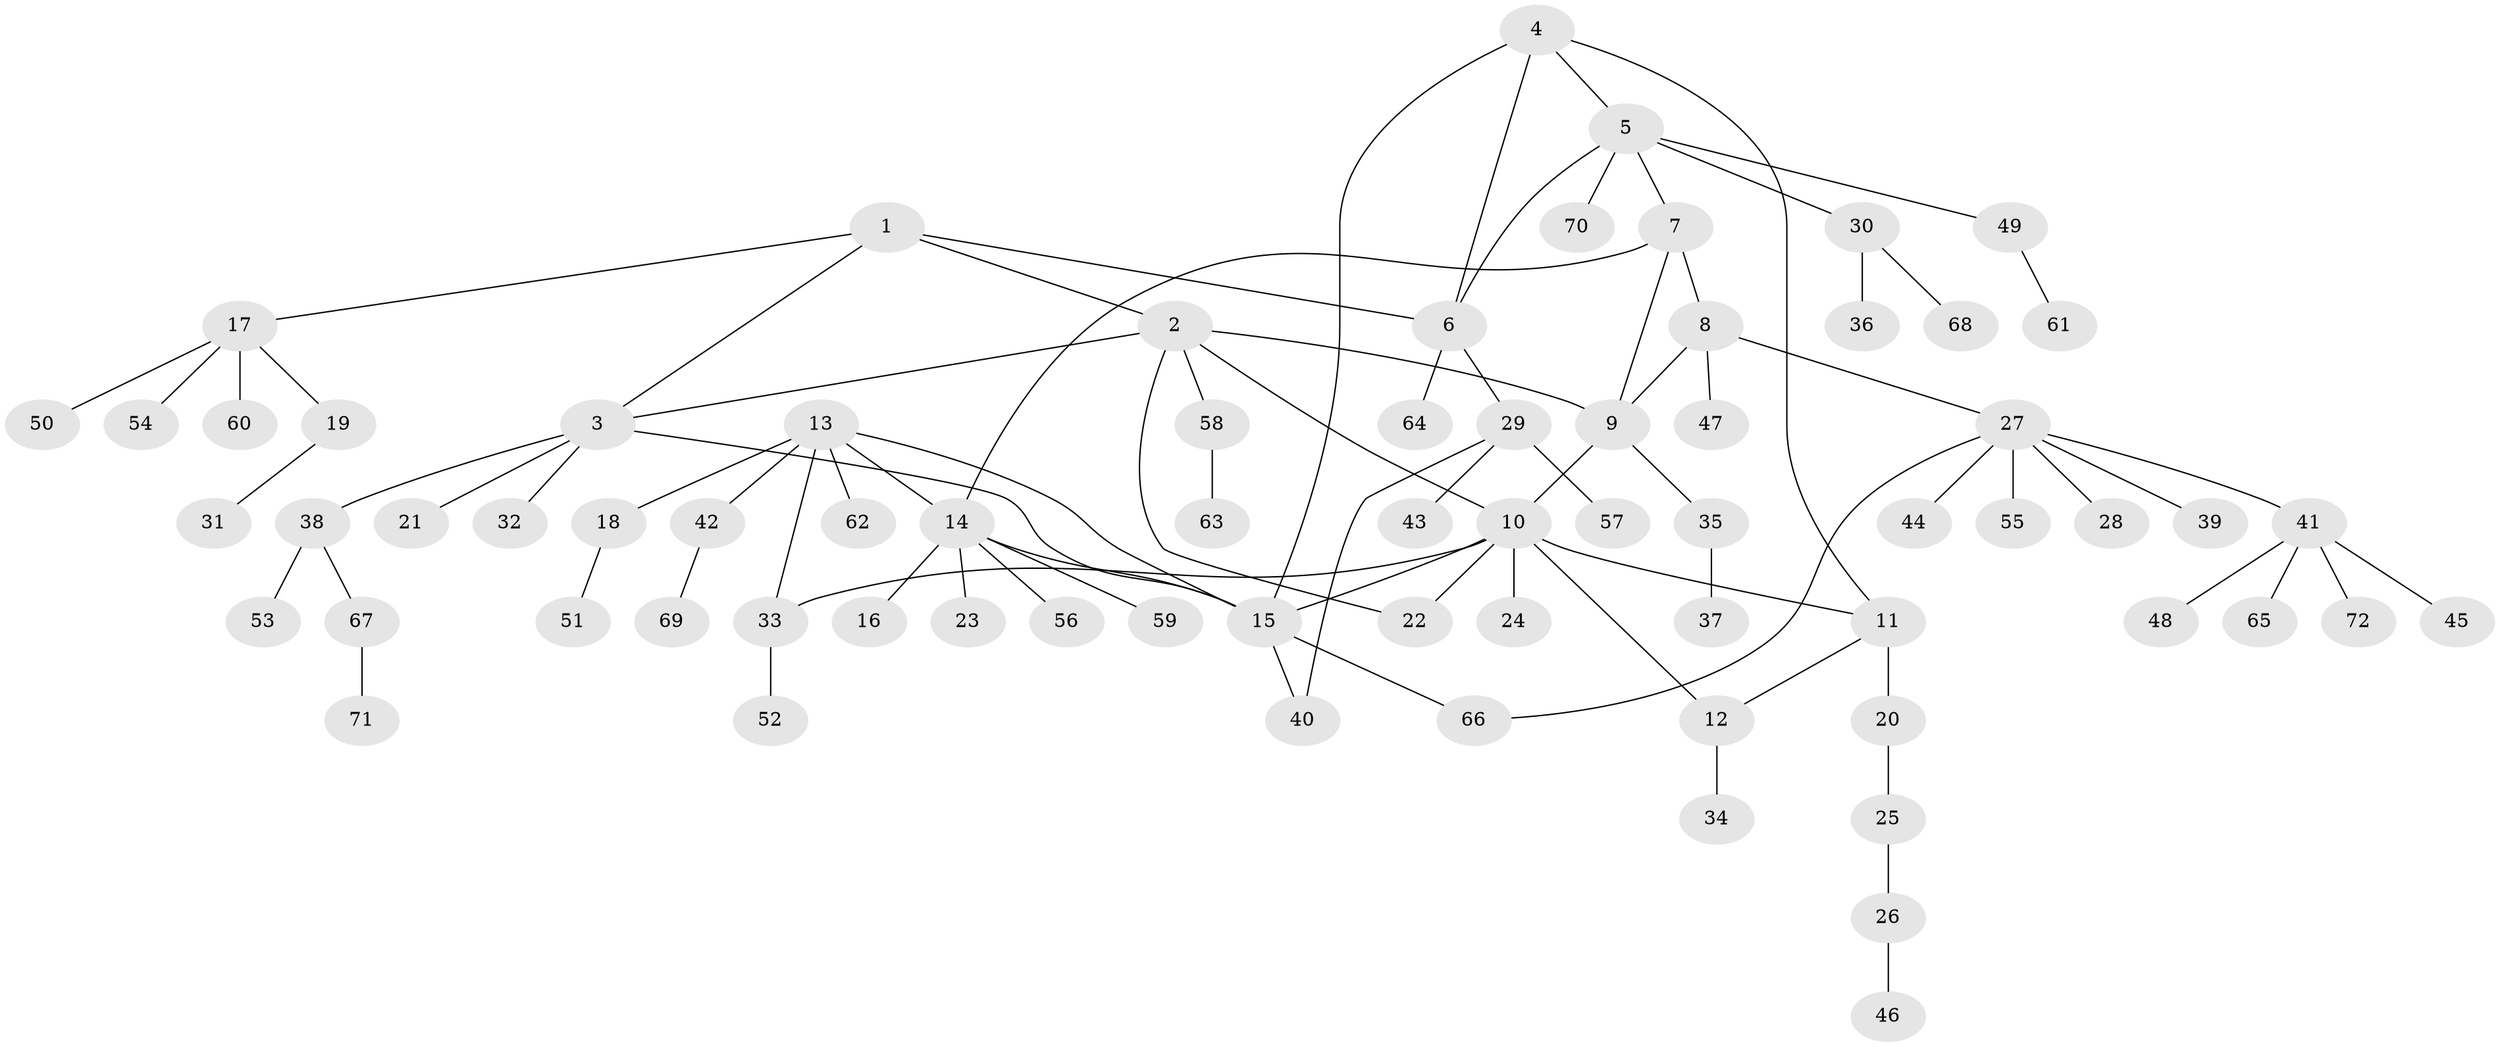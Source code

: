 // coarse degree distribution, {4: 0.1111111111111111, 9: 0.022222222222222223, 5: 0.08888888888888889, 6: 0.08888888888888889, 2: 0.17777777777777778, 1: 0.4888888888888889, 3: 0.022222222222222223}
// Generated by graph-tools (version 1.1) at 2025/37/03/04/25 23:37:45]
// undirected, 72 vertices, 86 edges
graph export_dot {
  node [color=gray90,style=filled];
  1;
  2;
  3;
  4;
  5;
  6;
  7;
  8;
  9;
  10;
  11;
  12;
  13;
  14;
  15;
  16;
  17;
  18;
  19;
  20;
  21;
  22;
  23;
  24;
  25;
  26;
  27;
  28;
  29;
  30;
  31;
  32;
  33;
  34;
  35;
  36;
  37;
  38;
  39;
  40;
  41;
  42;
  43;
  44;
  45;
  46;
  47;
  48;
  49;
  50;
  51;
  52;
  53;
  54;
  55;
  56;
  57;
  58;
  59;
  60;
  61;
  62;
  63;
  64;
  65;
  66;
  67;
  68;
  69;
  70;
  71;
  72;
  1 -- 2;
  1 -- 3;
  1 -- 6;
  1 -- 17;
  2 -- 3;
  2 -- 9;
  2 -- 10;
  2 -- 22;
  2 -- 58;
  3 -- 15;
  3 -- 21;
  3 -- 32;
  3 -- 38;
  4 -- 5;
  4 -- 6;
  4 -- 11;
  4 -- 15;
  5 -- 6;
  5 -- 7;
  5 -- 30;
  5 -- 49;
  5 -- 70;
  6 -- 29;
  6 -- 64;
  7 -- 8;
  7 -- 9;
  7 -- 14;
  8 -- 9;
  8 -- 27;
  8 -- 47;
  9 -- 10;
  9 -- 35;
  10 -- 11;
  10 -- 12;
  10 -- 15;
  10 -- 22;
  10 -- 24;
  10 -- 33;
  11 -- 12;
  11 -- 20;
  12 -- 34;
  13 -- 14;
  13 -- 15;
  13 -- 18;
  13 -- 33;
  13 -- 42;
  13 -- 62;
  14 -- 15;
  14 -- 16;
  14 -- 23;
  14 -- 56;
  14 -- 59;
  15 -- 40;
  15 -- 66;
  17 -- 19;
  17 -- 50;
  17 -- 54;
  17 -- 60;
  18 -- 51;
  19 -- 31;
  20 -- 25;
  25 -- 26;
  26 -- 46;
  27 -- 28;
  27 -- 39;
  27 -- 41;
  27 -- 44;
  27 -- 55;
  27 -- 66;
  29 -- 40;
  29 -- 43;
  29 -- 57;
  30 -- 36;
  30 -- 68;
  33 -- 52;
  35 -- 37;
  38 -- 53;
  38 -- 67;
  41 -- 45;
  41 -- 48;
  41 -- 65;
  41 -- 72;
  42 -- 69;
  49 -- 61;
  58 -- 63;
  67 -- 71;
}
